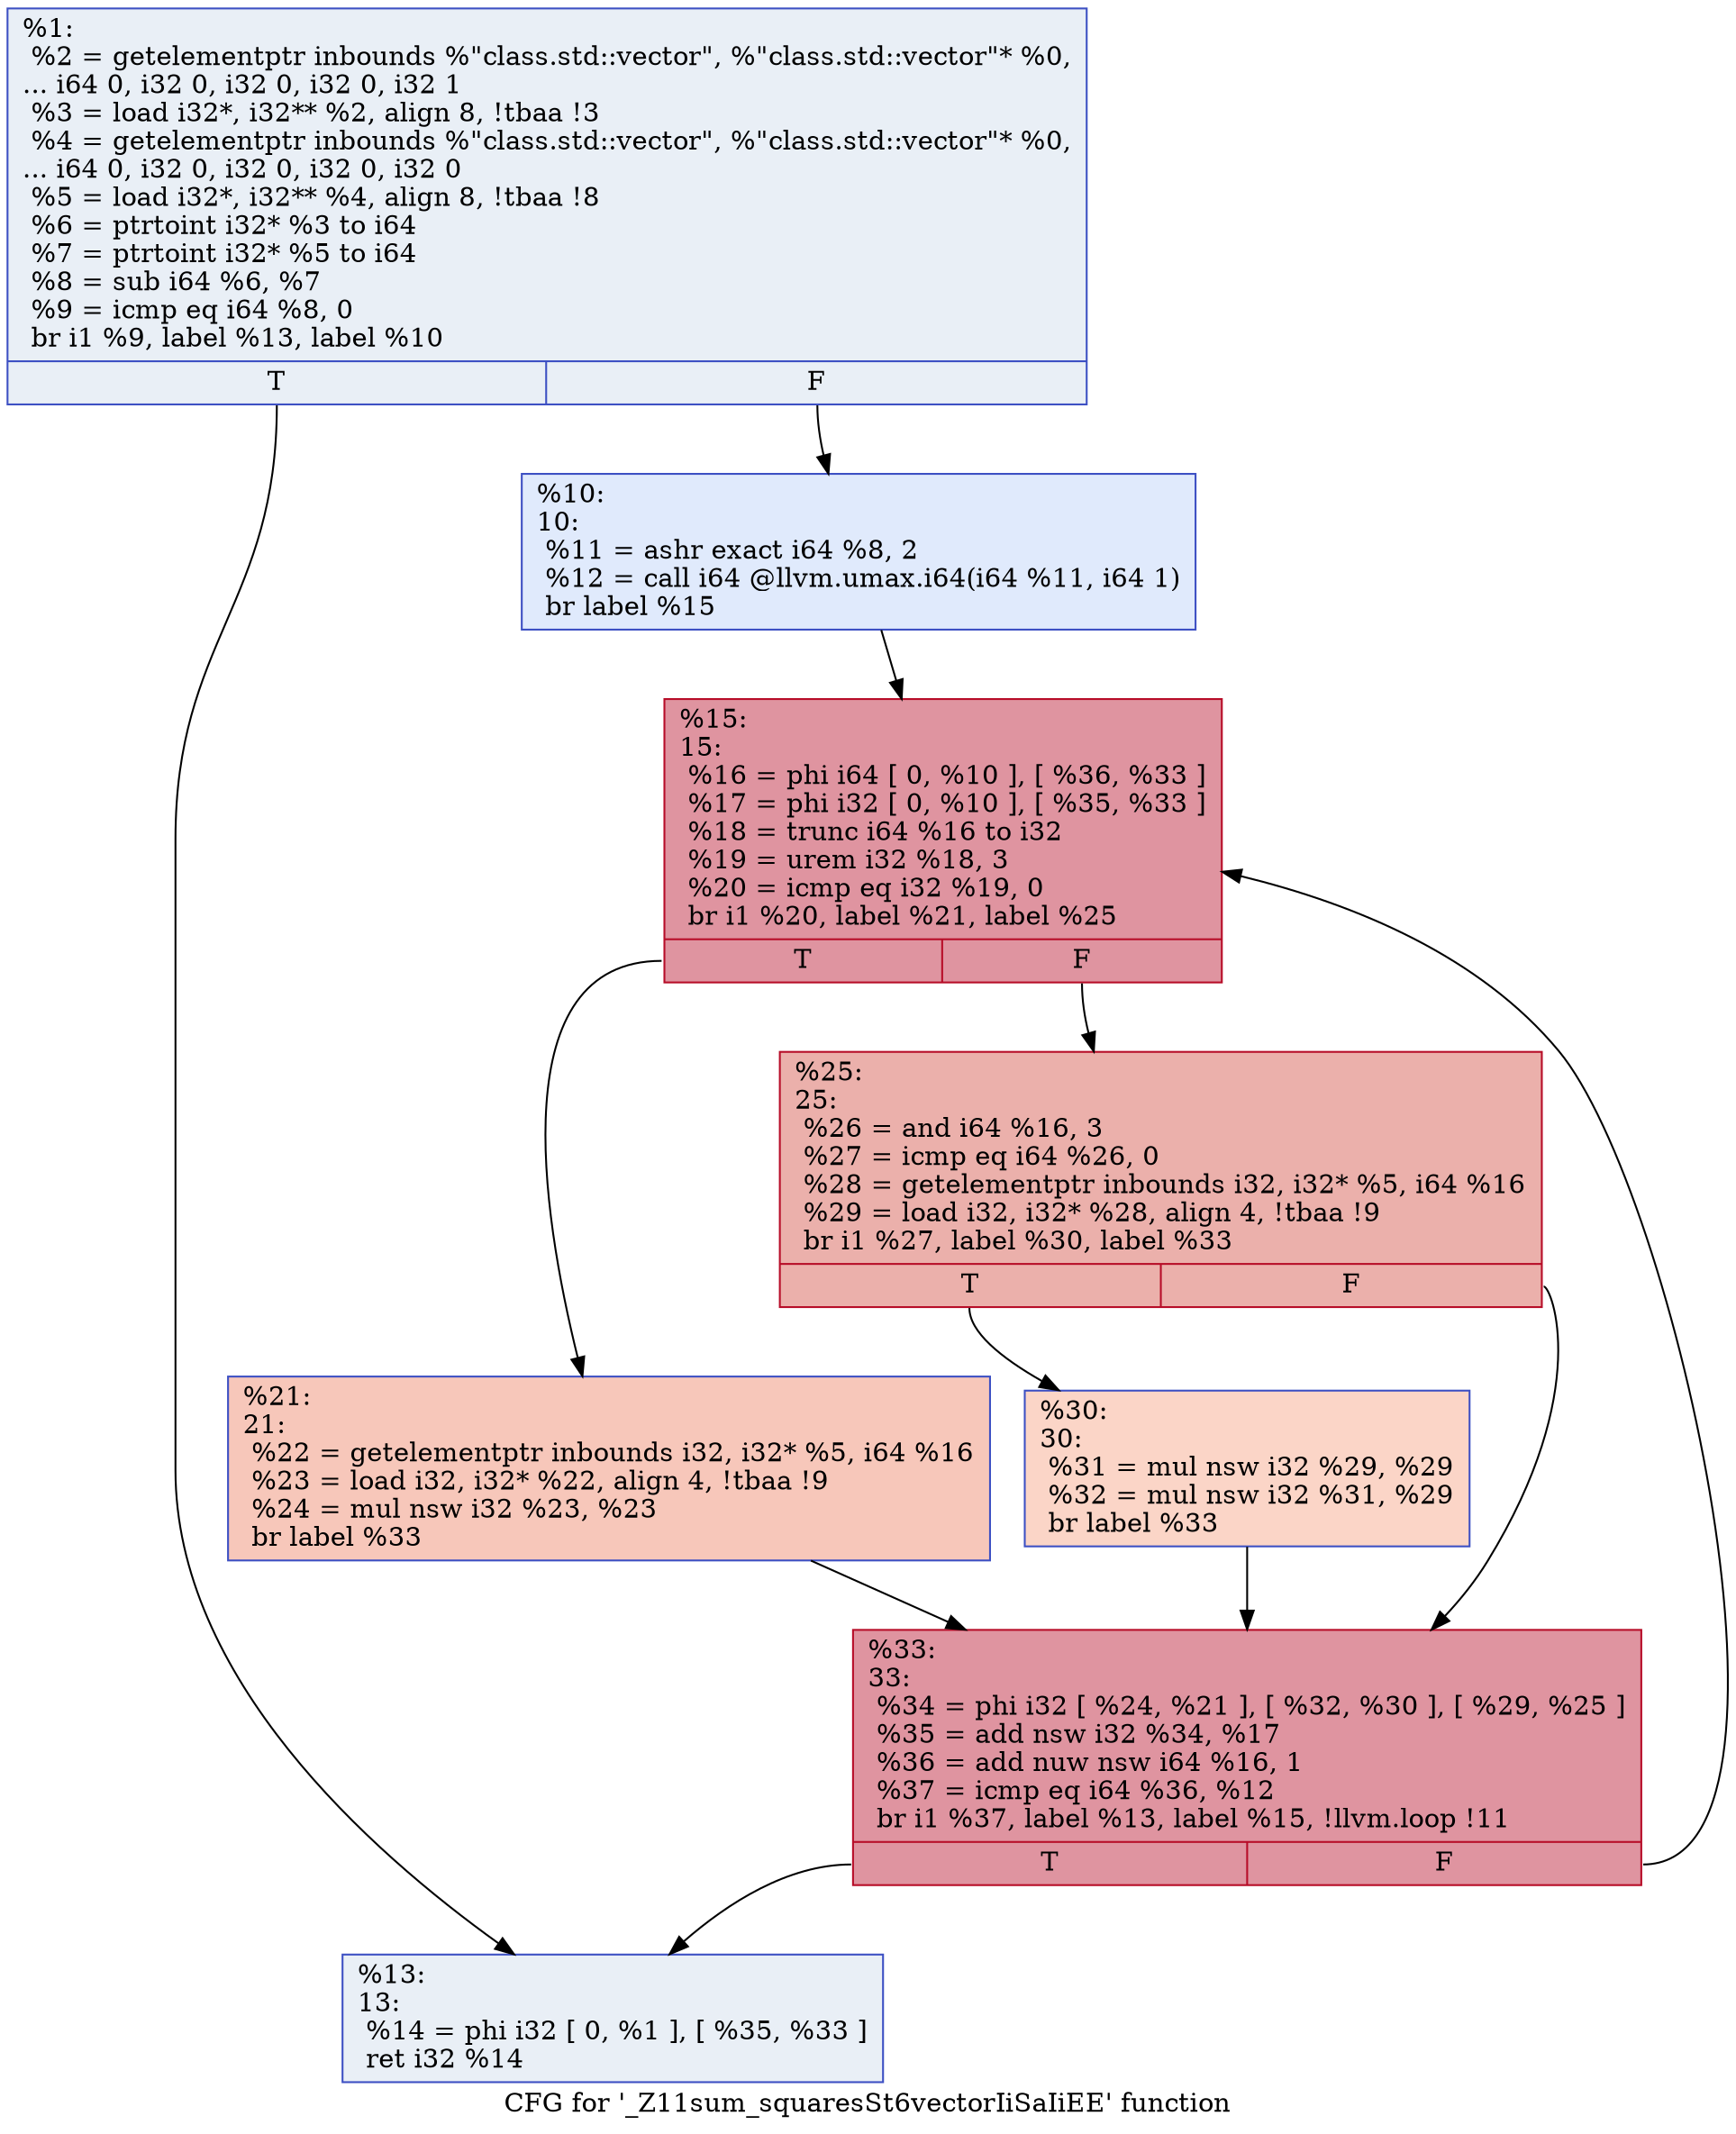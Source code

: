 digraph "CFG for '_Z11sum_squaresSt6vectorIiSaIiEE' function" {
	label="CFG for '_Z11sum_squaresSt6vectorIiSaIiEE' function";

	Node0x5612d83ae100 [shape=record,color="#3d50c3ff", style=filled, fillcolor="#cedaeb70",label="{%1:\l  %2 = getelementptr inbounds %\"class.std::vector\", %\"class.std::vector\"* %0,\l... i64 0, i32 0, i32 0, i32 0, i32 1\l  %3 = load i32*, i32** %2, align 8, !tbaa !3\l  %4 = getelementptr inbounds %\"class.std::vector\", %\"class.std::vector\"* %0,\l... i64 0, i32 0, i32 0, i32 0, i32 0\l  %5 = load i32*, i32** %4, align 8, !tbaa !8\l  %6 = ptrtoint i32* %3 to i64\l  %7 = ptrtoint i32* %5 to i64\l  %8 = sub i64 %6, %7\l  %9 = icmp eq i64 %8, 0\l  br i1 %9, label %13, label %10\l|{<s0>T|<s1>F}}"];
	Node0x5612d83ae100:s0 -> Node0x5612d83af5b0;
	Node0x5612d83ae100:s1 -> Node0x5612d83afa40;
	Node0x5612d83afa40 [shape=record,color="#3d50c3ff", style=filled, fillcolor="#b9d0f970",label="{%10:\l10:                                               \l  %11 = ashr exact i64 %8, 2\l  %12 = call i64 @llvm.umax.i64(i64 %11, i64 1)\l  br label %15\l}"];
	Node0x5612d83afa40 -> Node0x5612d83afeb0;
	Node0x5612d83af5b0 [shape=record,color="#3d50c3ff", style=filled, fillcolor="#cedaeb70",label="{%13:\l13:                                               \l  %14 = phi i32 [ 0, %1 ], [ %35, %33 ]\l  ret i32 %14\l}"];
	Node0x5612d83afeb0 [shape=record,color="#b70d28ff", style=filled, fillcolor="#b70d2870",label="{%15:\l15:                                               \l  %16 = phi i64 [ 0, %10 ], [ %36, %33 ]\l  %17 = phi i32 [ 0, %10 ], [ %35, %33 ]\l  %18 = trunc i64 %16 to i32\l  %19 = urem i32 %18, 3\l  %20 = icmp eq i32 %19, 0\l  br i1 %20, label %21, label %25\l|{<s0>T|<s1>F}}"];
	Node0x5612d83afeb0:s0 -> Node0x5612d83b0410;
	Node0x5612d83afeb0:s1 -> Node0x5612d83b04a0;
	Node0x5612d83b0410 [shape=record,color="#3d50c3ff", style=filled, fillcolor="#ec7f6370",label="{%21:\l21:                                               \l  %22 = getelementptr inbounds i32, i32* %5, i64 %16\l  %23 = load i32, i32* %22, align 4, !tbaa !9\l  %24 = mul nsw i32 %23, %23\l  br label %33\l}"];
	Node0x5612d83b0410 -> Node0x5612d83affa0;
	Node0x5612d83b04a0 [shape=record,color="#b70d28ff", style=filled, fillcolor="#d24b4070",label="{%25:\l25:                                               \l  %26 = and i64 %16, 3\l  %27 = icmp eq i64 %26, 0\l  %28 = getelementptr inbounds i32, i32* %5, i64 %16\l  %29 = load i32, i32* %28, align 4, !tbaa !9\l  br i1 %27, label %30, label %33\l|{<s0>T|<s1>F}}"];
	Node0x5612d83b04a0:s0 -> Node0x5612d83b1120;
	Node0x5612d83b04a0:s1 -> Node0x5612d83affa0;
	Node0x5612d83b1120 [shape=record,color="#3d50c3ff", style=filled, fillcolor="#f5a08170",label="{%30:\l30:                                               \l  %31 = mul nsw i32 %29, %29\l  %32 = mul nsw i32 %31, %29\l  br label %33\l}"];
	Node0x5612d83b1120 -> Node0x5612d83affa0;
	Node0x5612d83affa0 [shape=record,color="#b70d28ff", style=filled, fillcolor="#b70d2870",label="{%33:\l33:                                               \l  %34 = phi i32 [ %24, %21 ], [ %32, %30 ], [ %29, %25 ]\l  %35 = add nsw i32 %34, %17\l  %36 = add nuw nsw i64 %16, 1\l  %37 = icmp eq i64 %36, %12\l  br i1 %37, label %13, label %15, !llvm.loop !11\l|{<s0>T|<s1>F}}"];
	Node0x5612d83affa0:s0 -> Node0x5612d83af5b0;
	Node0x5612d83affa0:s1 -> Node0x5612d83afeb0;
}
